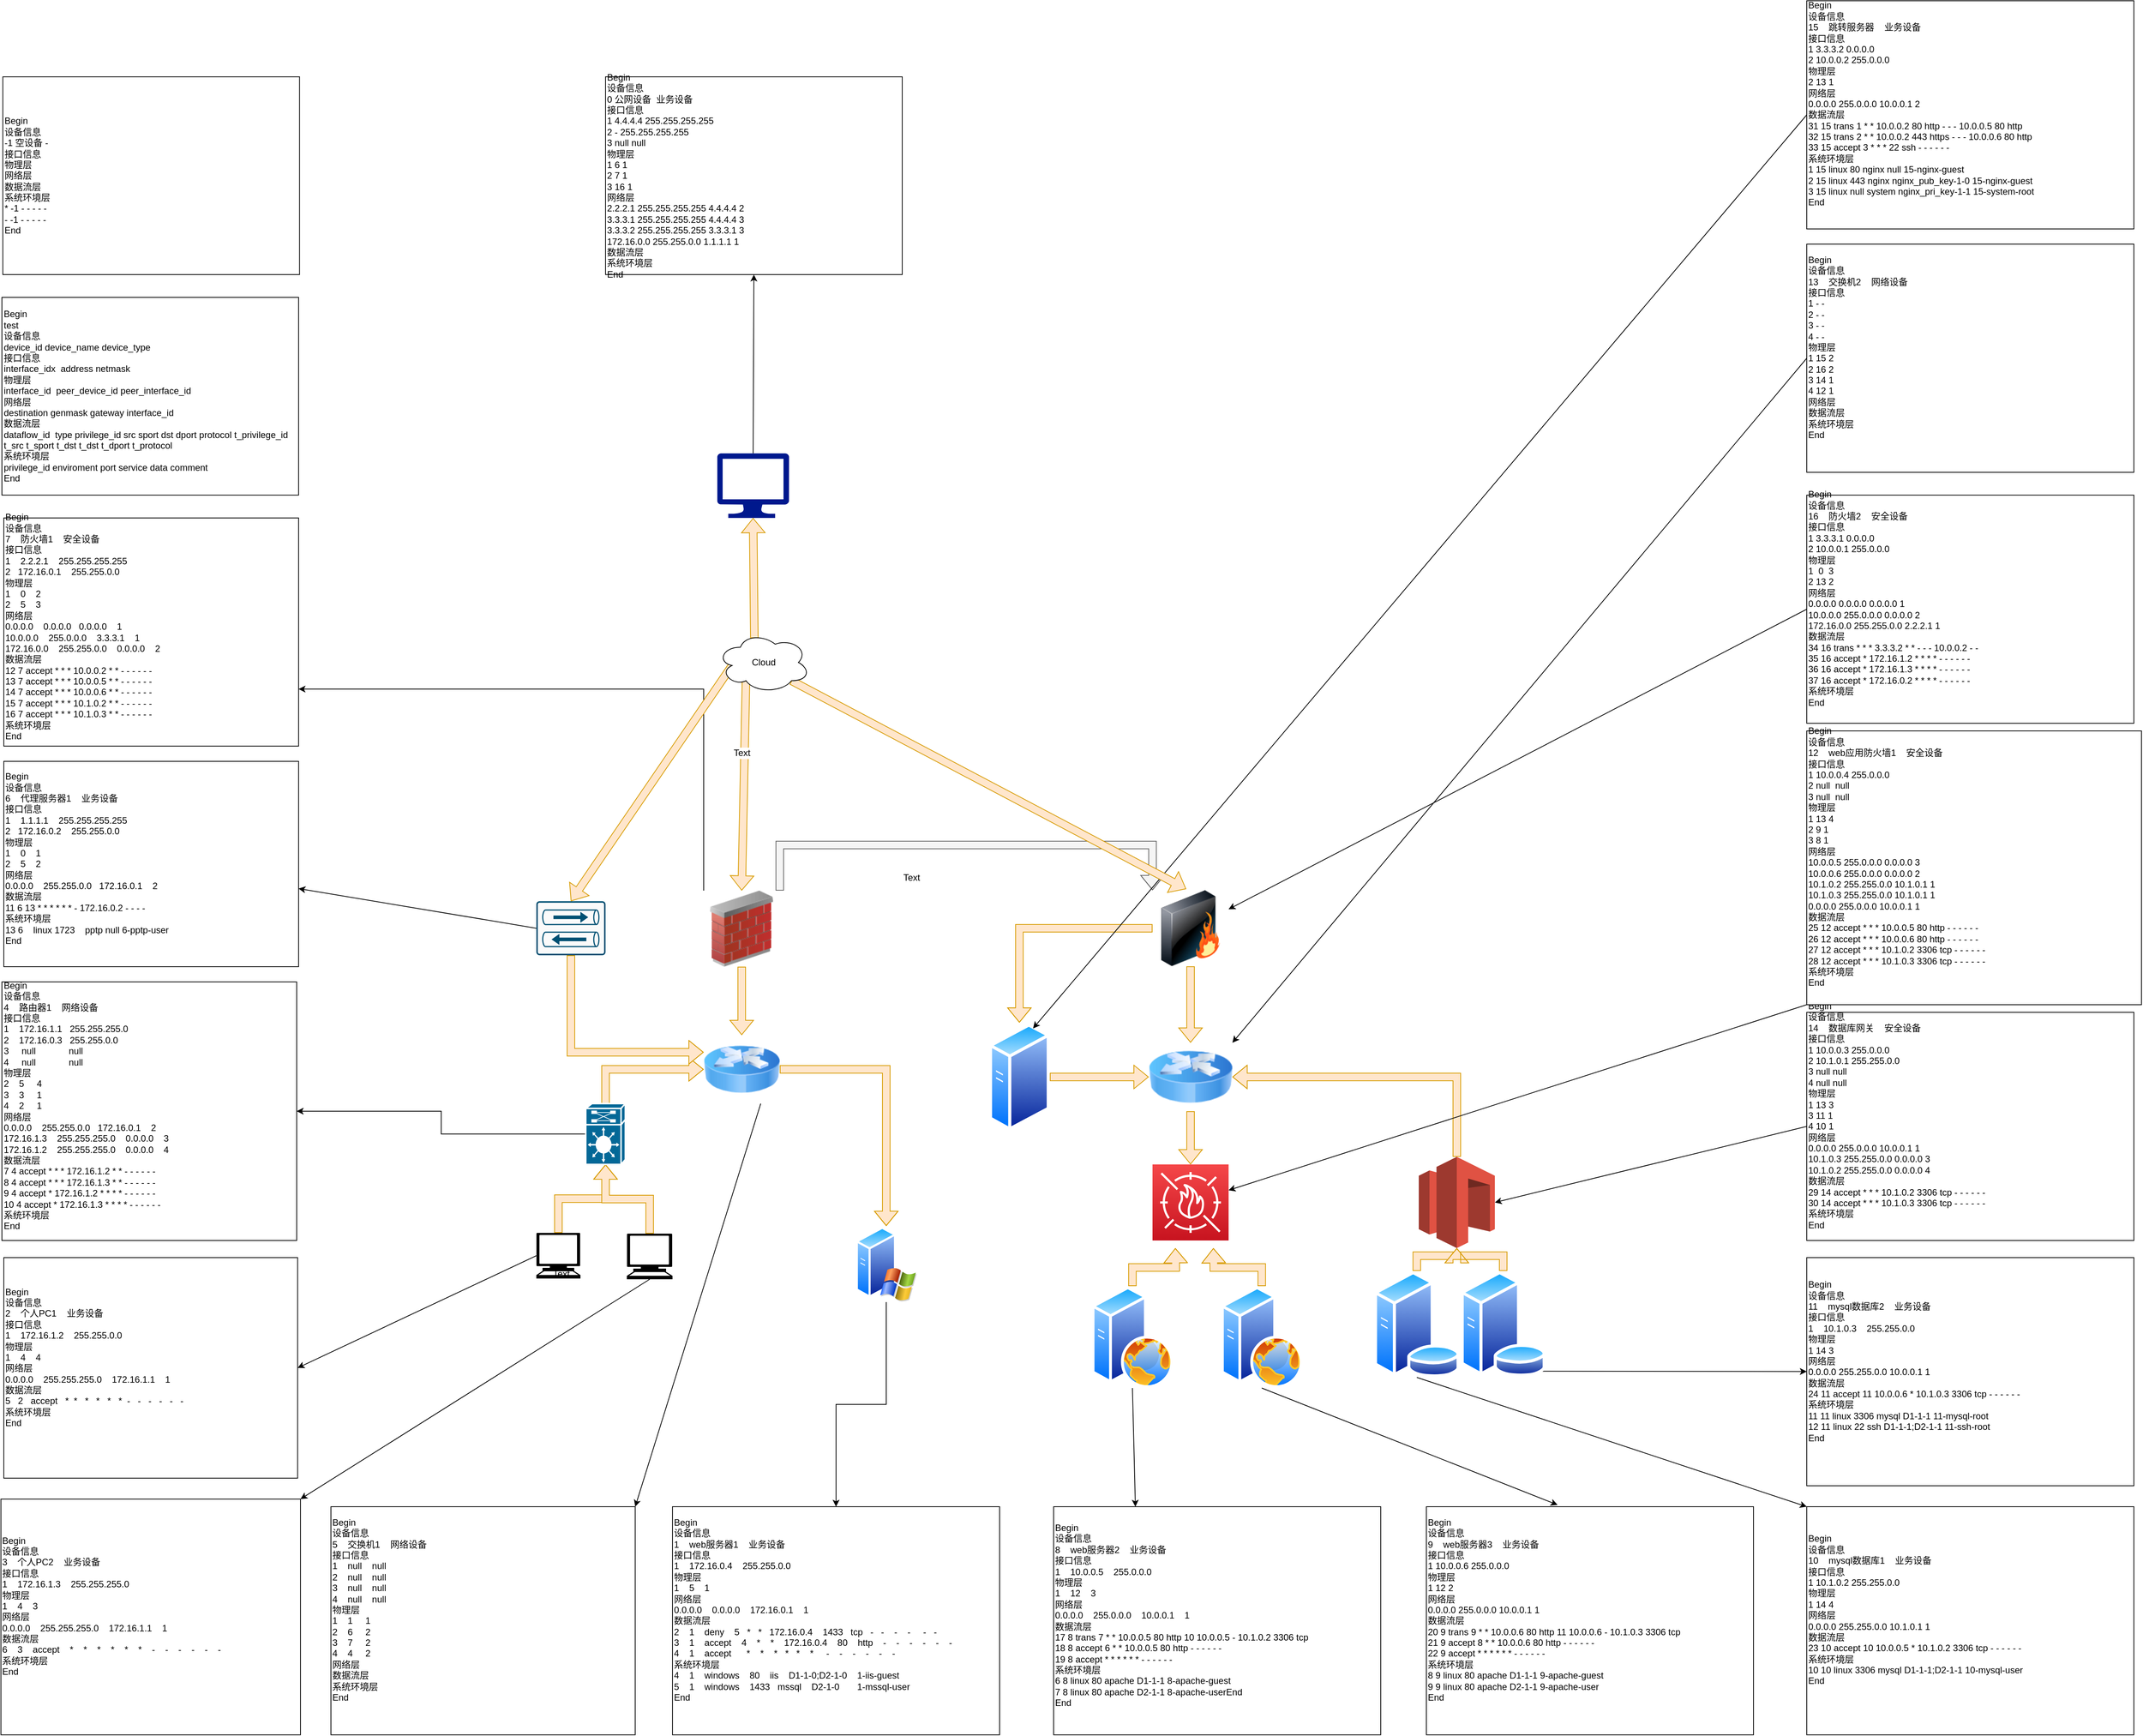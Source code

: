 <mxfile version="12.8.5" type="github"><diagram name="Page-1" id="c37626ed-c26b-45fb-9056-f9ebc6bb27b6"><mxGraphModel dx="2522" dy="2461" grid="1" gridSize="10" guides="1" tooltips="1" connect="1" arrows="1" fold="1" page="1" pageScale="1" pageWidth="1100" pageHeight="850" background="#ffffff" math="0" shadow="0"><root><mxCell id="0"/><mxCell id="1" parent="0"/><mxCell id="4-qLCOtkqEr_o6hCCh2I-9" value="" style="edgeStyle=orthogonalEdgeStyle;rounded=0;orthogonalLoop=1;jettySize=auto;exitX=0.5;exitY=0;exitDx=0;exitDy=0;exitPerimeter=0;entryX=0.5;entryY=1;entryDx=0;entryDy=0;entryPerimeter=0;shape=flexArrow;fillColor=#ffe6cc;strokeColor=#d79b00;" parent="1" source="4-qLCOtkqEr_o6hCCh2I-5" target="4-qLCOtkqEr_o6hCCh2I-8" edge="1"><mxGeometry relative="1" as="geometry"/></mxCell><mxCell id="51rmROmcCMUCpZIe7mxZ-14" style="rounded=0;orthogonalLoop=1;jettySize=auto;html=1;exitX=0;exitY=0.5;exitDx=0;exitDy=0;exitPerimeter=0;entryX=1;entryY=0.5;entryDx=0;entryDy=0;" parent="1" source="4-qLCOtkqEr_o6hCCh2I-5" target="51rmROmcCMUCpZIe7mxZ-3" edge="1"><mxGeometry relative="1" as="geometry"/></mxCell><mxCell id="4-qLCOtkqEr_o6hCCh2I-5" value="" style="shape=mxgraph.signs.tech.computer;fillColor=#000000;strokeColor=none;verticalLabelPosition=bottom;verticalAlign=top;align=center;" parent="1" vertex="1"><mxGeometry x="30" y="640" width="58" height="60" as="geometry"/></mxCell><mxCell id="4-qLCOtkqEr_o6hCCh2I-14" value="" style="edgeStyle=orthogonalEdgeStyle;rounded=0;orthogonalLoop=1;jettySize=auto;exitX=0.5;exitY=0;exitDx=0;exitDy=0;exitPerimeter=0;entryX=0.5;entryY=1;entryDx=0;entryDy=0;entryPerimeter=0;shape=flexArrow;fillColor=#ffe6cc;strokeColor=#d79b00;" parent="1" source="4-qLCOtkqEr_o6hCCh2I-6" target="4-qLCOtkqEr_o6hCCh2I-8" edge="1"><mxGeometry relative="1" as="geometry"/></mxCell><mxCell id="KKFYF9U_w1G9f9zQwHQa-1" style="rounded=0;orthogonalLoop=1;jettySize=auto;html=1;exitX=0.5;exitY=1;exitDx=0;exitDy=0;exitPerimeter=0;entryX=1;entryY=0;entryDx=0;entryDy=0;" parent="1" source="4-qLCOtkqEr_o6hCCh2I-6" target="51rmROmcCMUCpZIe7mxZ-5" edge="1"><mxGeometry relative="1" as="geometry"/></mxCell><mxCell id="4-qLCOtkqEr_o6hCCh2I-6" value="" style="shape=mxgraph.signs.tech.computer;fillColor=#000000;strokeColor=none;verticalLabelPosition=bottom;verticalAlign=top;align=center;" parent="1" vertex="1"><mxGeometry x="149" y="641" width="60" height="60" as="geometry"/></mxCell><mxCell id="4-qLCOtkqEr_o6hCCh2I-7" value="Text" style="text;align=center;verticalAlign=middle;resizable=0;points=[];autosize=1;" parent="1" vertex="1"><mxGeometry x="43" y="683" width="40" height="20" as="geometry"/></mxCell><mxCell id="4-qLCOtkqEr_o6hCCh2I-16" value="" style="edgeStyle=orthogonalEdgeStyle;rounded=0;orthogonalLoop=1;jettySize=auto;exitX=0.5;exitY=0;exitDx=0;exitDy=0;exitPerimeter=0;entryX=0;entryY=0.5;entryDx=0;entryDy=0;shape=flexArrow;fillColor=#ffe6cc;strokeColor=#d79b00;" parent="1" source="4-qLCOtkqEr_o6hCCh2I-8" target="4-qLCOtkqEr_o6hCCh2I-11" edge="1"><mxGeometry relative="1" as="geometry"/></mxCell><mxCell id="51rmROmcCMUCpZIe7mxZ-13" style="edgeStyle=orthogonalEdgeStyle;rounded=0;orthogonalLoop=1;jettySize=auto;html=1;exitX=0;exitY=0.5;exitDx=0;exitDy=0;exitPerimeter=0;entryX=1;entryY=0.5;entryDx=0;entryDy=0;" parent="1" source="4-qLCOtkqEr_o6hCCh2I-8" target="51rmROmcCMUCpZIe7mxZ-12" edge="1"><mxGeometry relative="1" as="geometry"/></mxCell><mxCell id="4-qLCOtkqEr_o6hCCh2I-8" value="" style="shape=mxgraph.cisco.misc.route_switch_processor;dashed=0;fillColor=#036897;strokeColor=#ffffff;strokeWidth=2;verticalLabelPosition=bottom;verticalAlign=top" parent="1" vertex="1"><mxGeometry x="95" y="470" width="52" height="80" as="geometry"/></mxCell><mxCell id="KKFYF9U_w1G9f9zQwHQa-6" style="rounded=0;orthogonalLoop=1;jettySize=auto;html=1;exitX=0.75;exitY=1;exitDx=0;exitDy=0;entryX=1;entryY=0;entryDx=0;entryDy=0;" parent="1" source="4-qLCOtkqEr_o6hCCh2I-11" target="KKFYF9U_w1G9f9zQwHQa-3" edge="1"><mxGeometry relative="1" as="geometry"/></mxCell><mxCell id="KKFYF9U_w1G9f9zQwHQa-11" style="rounded=0;orthogonalLoop=1;jettySize=auto;html=1;exitX=1;exitY=0.5;exitDx=0;exitDy=0;entryX=0.5;entryY=0;entryDx=0;entryDy=0;shape=flexArrow;edgeStyle=orthogonalEdgeStyle;fillColor=#ffe6cc;strokeColor=#d79b00;" parent="1" source="4-qLCOtkqEr_o6hCCh2I-11" target="KKFYF9U_w1G9f9zQwHQa-10" edge="1"><mxGeometry relative="1" as="geometry"/></mxCell><mxCell id="4-qLCOtkqEr_o6hCCh2I-11" value="" style="image;labelBackgroundColor=#ffffff;image=img/lib/clip_art/networking/Router_Icon_128x128.png" parent="1" vertex="1"><mxGeometry x="250" y="380" width="100" height="90" as="geometry"/></mxCell><mxCell id="4-qLCOtkqEr_o6hCCh2I-22" value="" style="edgeStyle=orthogonalEdgeStyle;rounded=0;orthogonalLoop=1;jettySize=auto;exitX=0.5;exitY=1;exitDx=0;exitDy=0;shape=flexArrow;fillColor=#ffe6cc;strokeColor=#d79b00;" parent="1" source="4-qLCOtkqEr_o6hCCh2I-18" target="4-qLCOtkqEr_o6hCCh2I-11" edge="1"><mxGeometry relative="1" as="geometry"/></mxCell><mxCell id="51rmROmcCMUCpZIe7mxZ-18" style="edgeStyle=orthogonalEdgeStyle;rounded=0;orthogonalLoop=1;jettySize=auto;html=1;exitX=0;exitY=0;exitDx=0;exitDy=0;entryX=1;entryY=0.75;entryDx=0;entryDy=0;" parent="1" source="4-qLCOtkqEr_o6hCCh2I-18" target="NntSgs49kErhVVxogWqE-68" edge="1"><mxGeometry relative="1" as="geometry"/></mxCell><mxCell id="KKFYF9U_w1G9f9zQwHQa-31" style="edgeStyle=orthogonalEdgeStyle;rounded=0;orthogonalLoop=1;jettySize=auto;html=1;exitX=1;exitY=0;exitDx=0;exitDy=0;entryX=0;entryY=0;entryDx=0;entryDy=0;shape=flexArrow;fillColor=#f5f5f5;strokeColor=#666666;" parent="1" source="4-qLCOtkqEr_o6hCCh2I-18" target="KKFYF9U_w1G9f9zQwHQa-7" edge="1"><mxGeometry relative="1" as="geometry"><Array as="points"><mxPoint x="350" y="130"/><mxPoint x="840" y="130"/></Array></mxGeometry></mxCell><mxCell id="4-qLCOtkqEr_o6hCCh2I-18" value="" style="image;labelBackgroundColor=#ffffff;image=img/lib/clip_art/networking/Firewall_02_128x128.png;verticalAlign=bottom;horizontal=1;align=left;textDirection=ltr;labelPosition=right;verticalLabelPosition=top;" parent="1" vertex="1"><mxGeometry x="250" y="190" width="100" height="100" as="geometry"/></mxCell><mxCell id="4-qLCOtkqEr_o6hCCh2I-21" value="" style="edgeStyle=orthogonalEdgeStyle;rounded=0;orthogonalLoop=1;jettySize=auto;exitX=0.5;exitY=1;exitDx=0;exitDy=0;exitPerimeter=0;entryX=0;entryY=0.25;entryDx=0;entryDy=0;shape=flexArrow;fillColor=#ffe6cc;strokeColor=#d79b00;" parent="1" source="4-qLCOtkqEr_o6hCCh2I-19" target="4-qLCOtkqEr_o6hCCh2I-11" edge="1"><mxGeometry relative="1" as="geometry"/></mxCell><mxCell id="51rmROmcCMUCpZIe7mxZ-2" style="rounded=0;orthogonalLoop=1;jettySize=auto;html=1;exitX=0;exitY=0.5;exitDx=0;exitDy=0;exitPerimeter=0;" parent="1" source="4-qLCOtkqEr_o6hCCh2I-19" target="51rmROmcCMUCpZIe7mxZ-1" edge="1"><mxGeometry relative="1" as="geometry"/></mxCell><mxCell id="4-qLCOtkqEr_o6hCCh2I-19" value="" style="points=[[0.015,0.015,0],[0.985,0.015,0],[0.985,0.985,0],[0.015,0.985,0],[0.25,0,0],[0.5,0,0],[0.75,0,0],[1,0.25,0],[1,0.5,0],[1,0.75,0],[0.75,1,0],[0.5,1,0],[0.25,1,0],[0,0.75,0],[0,0.5,0],[0,0.25,0]];verticalLabelPosition=bottom;verticalAlign=top;aspect=fixed;align=center;pointerEvents=1;shape=mxgraph.cisco19.rect;prIcon=vpn_concentrator;fillColor=#FAFAFA;strokeColor=#005073;" parent="1" vertex="1"><mxGeometry x="30" y="203.9" width="91" height="71.09" as="geometry"/></mxCell><mxCell id="KKFYF9U_w1G9f9zQwHQa-20" style="edgeStyle=orthogonalEdgeStyle;rounded=0;orthogonalLoop=1;jettySize=auto;html=1;exitX=0.5;exitY=1;exitDx=0;exitDy=0;shape=flexArrow;fillColor=#ffe6cc;strokeColor=#d79b00;" parent="1" source="4-qLCOtkqEr_o6hCCh2I-12" target="KKFYF9U_w1G9f9zQwHQa-19" edge="1"><mxGeometry relative="1" as="geometry"/></mxCell><mxCell id="4-qLCOtkqEr_o6hCCh2I-12" value="" style="image;labelBackgroundColor=#ffffff;image=img/lib/clip_art/networking/Router_Icon_128x128.png" parent="1" vertex="1"><mxGeometry x="835" y="390" width="110" height="90" as="geometry"/></mxCell><mxCell id="NntSgs49kErhVVxogWqE-67" value="Begin&#10;设备信息&#10;-1 空设备 -&#10;接口信息&#10;物理层&#10;网络层&#10;数据流层&#10;系统环境层&#10;* -1 - - - - -&#10;- -1 - - - - - &#10;End" style="whiteSpace=wrap;shadow=0;align=left;" parent="1" vertex="1"><mxGeometry x="-671.25" y="-880" width="390" height="260" as="geometry"/></mxCell><mxCell id="NntSgs49kErhVVxogWqE-68" value="Begin&#10;设备信息&#10;7    防火墙1    安全设备    &#10;接口信息&#10;1    2.2.2.1    255.255.255.255&#10;2   172.16.0.1    255.255.0.0&#10;物理层&#10;1    0    2&#10;2    5    3&#10;网络层&#10;0.0.0.0    0.0.0.0   0.0.0.0    1&#10;10.0.0.0    255.0.0.0    3.3.3.1    1&#10;172.16.0.0    255.255.0.0    0.0.0.0    2&#10;数据流层&#10;12&#9;7&#9;accept&#9;*&#9;*&#9;*&#9;10.0.0.2&#9;*&#9;*&#9;-&#9;-&#9;-&#9;-&#9;-&#9;-&#10;13&#9;7&#9;accept&#9;*&#9;*&#9;*&#9;10.0.0.5&#9;*&#9;*&#9;-&#9;-&#9;-&#9;-&#9;-&#9;-&#10;14&#9;7&#9;accept&#9;*&#9;*&#9;*&#9;10.0.0.6&#9;*&#9;*&#9;-&#9;-&#9;-&#9;-&#9;-&#9;-&#10;15&#9;7&#9;accept&#9;*&#9;*&#9;*&#9;10.1.0.2&#9;*&#9;*&#9;-&#9;-&#9;-&#9;-&#9;-&#9;-&#10;16&#9;7&#9;accept&#9;*&#9;*&#9;*&#9;10.1.0.3&#9;*&#9;*&#9;-&#9;-&#9;-&#9;-&#9;-&#9;-&#10;系统环境层&#10;End&#10;" style="whiteSpace=wrap;shadow=0;align=left;" parent="1" vertex="1"><mxGeometry x="-670" y="-300" width="387.5" height="300" as="geometry"/></mxCell><mxCell id="NntSgs49kErhVVxogWqE-74" value="Begin&#10;设备信息&#10;1    web服务器1    业务设备    &#10;接口信息&#10;1    172.16.0.4    255.255.0.0&#10;物理层&#10;1    5    1&#10;网络层&#10;0.0.0.0    0.0.0.0    172.16.0.1    1&#10;数据流层&#10;2    1    deny    5   *   *   172.16.0.4    1433   tcp   -   -    -    -     -   -&#10;3    1    accept    4    *    *    172.16.0.4    80    http    -    -    -    -    -    -&#10;4    1    accept      *    *    *   *   *    *     -    -    -    -    -    -    &#10;系统环境层&#10;4    1    windows    80    iis    D1-1-0;D2-1-0    1-iis-guest&#10;5    1    windows    1433   mssql    D2-1-0       1-mssql-user&#10;End&#10;&#10;" style="whiteSpace=wrap;shadow=0;align=left;" parent="1" vertex="1"><mxGeometry x="209" y="1000" width="430" height="300" as="geometry"/></mxCell><mxCell id="51rmROmcCMUCpZIe7mxZ-1" value="Begin&#10;设备信息&#10;6    代理服务器1    业务设备    &#10;接口信息&#10;1    1.1.1.1    255.255.255.255&#10;2   172.16.0.2    255.255.0.0&#10;物理层&#10;1    0    1&#10;2    5    2&#10;网络层&#10;0.0.0.0    255.255.0.0   172.16.0.1    2&#10;数据流层&#10;11&#9;6&#9;13&#9;*&#9;*&#9;*&#9;*&#9;*&#9;*&#9;-&#9;172.16.0.2&#9;-&#9;-&#9;- -&#10;系统环境层&#10;13&#9;6    linux&#9;1723    pptp&#9;null&#9;6-pptp-user&#10;End&#10;" style="whiteSpace=wrap;shadow=0;align=left;" parent="1" vertex="1"><mxGeometry x="-670" y="20" width="387.5" height="270" as="geometry"/></mxCell><mxCell id="51rmROmcCMUCpZIe7mxZ-3" value="Begin&#10;设备信息&#10;2    个人PC1    业务设备    &#10;接口信息&#10;1    172.16.1.2    255.255.0.0&#10;物理层&#10;1    4    4&#10;网络层&#10;0.0.0.0    255.255.255.0    172.16.1.1    1&#10;数据流层 &#10;5   2   accept   *  *   *   *   *   *  -   -   -   -   -   - &#10;系统环境层&#10;End&#10;&#10;" style="whiteSpace=wrap;shadow=0;align=left;" parent="1" vertex="1"><mxGeometry x="-670" y="672.5" width="386.25" height="290" as="geometry"/></mxCell><mxCell id="51rmROmcCMUCpZIe7mxZ-5" value="Begin&#10;设备信息&#10;3    个人PC2    业务设备    &#10;接口信息&#10;1    172.16.1.3    255.255.255.0&#10;物理层&#10;1    4    3&#10;网络层&#10;0.0.0.0    255.255.255.0    172.16.1.1    1&#10;数据流层&#10;6    3    accept    *    *    *    *    *    *    -    -    -    -    -    -&#10;系统环境层&#10;End&#10;&#10;" style="whiteSpace=wrap;shadow=0;align=left;" parent="1" vertex="1"><mxGeometry x="-673.75" y="990" width="393.75" height="310" as="geometry"/></mxCell><mxCell id="51rmROmcCMUCpZIe7mxZ-12" value="Begin&#10;设备信息&#10;4    路由器1    网络设备    &#10;接口信息&#10;1    172.16.1.1   255.255.255.0&#10;2    172.16.0.3   255.255.0.0&#10;3     null             null&#10;4     null             null&#10;物理层&#10;2    5     4&#10;3    3     1&#10;4    2     1&#10;网络层&#10;0.0.0.0    255.255.0.0   172.16.0.1    2&#10;172.16.1.3    255.255.255.0    0.0.0.0    3&#10;172.16.1.2    255.255.255.0    0.0.0.0    4&#10;数据流层&#10;7&#9;4&#9;accept&#9;*&#9;*&#9;*&#9;172.16.1.2&#9;*&#9;*&#9;-&#9;-&#9;-&#9;-&#9;-&#9;-&#10;8&#9;4&#9;accept&#9;*&#9;*&#9;*&#9;172.16.1.3&#9;*&#9;*&#9;-&#9;-&#9;-&#9;-&#9;-&#9;-&#10;9&#9;4&#9;accept&#9;*&#9;172.16.1.2&#9;*&#9;*&#9;*&#9;*&#9;-&#9;-&#9;-&#9;-&#9;-&#9;-&#10;10&#9;4&#9;accept&#9;*&#9;172.16.1.3&#9;*&#9;*&#9;*&#9;*&#9;-&#9;-&#9;-&#9;-&#9;-&#9;-&#10;系统环境层&#10;End&#10;" style="whiteSpace=wrap;shadow=0;align=left;" parent="1" vertex="1"><mxGeometry x="-672.5" y="310" width="387.5" height="340" as="geometry"/></mxCell><mxCell id="KKFYF9U_w1G9f9zQwHQa-3" value="Begin&#10;设备信息&#10;5    交换机1    网络设备    &#10;接口信息&#10;1    null    null&#10;2    null    null&#10;3    null    null&#10;4    null    null&#10;物理层&#10;1    1     1&#10;2    6     2&#10;3    7     2&#10;4    4     2&#10;网络层&#10;数据流层   &#10;系统环境层&#10;End&#10;&#10;" style="whiteSpace=wrap;shadow=0;align=left;" parent="1" vertex="1"><mxGeometry x="-240" y="1000" width="400" height="300" as="geometry"/></mxCell><mxCell id="KKFYF9U_w1G9f9zQwHQa-15" style="edgeStyle=orthogonalEdgeStyle;rounded=0;orthogonalLoop=1;jettySize=auto;html=1;entryX=0.5;entryY=0;entryDx=0;entryDy=0;shape=flexArrow;fillColor=#ffe6cc;strokeColor=#d79b00;" parent="1" source="KKFYF9U_w1G9f9zQwHQa-7" target="KKFYF9U_w1G9f9zQwHQa-14" edge="1"><mxGeometry relative="1" as="geometry"/></mxCell><mxCell id="KKFYF9U_w1G9f9zQwHQa-16" style="edgeStyle=orthogonalEdgeStyle;rounded=0;orthogonalLoop=1;jettySize=auto;html=1;exitX=0.5;exitY=1;exitDx=0;exitDy=0;entryX=0.5;entryY=0;entryDx=0;entryDy=0;shape=flexArrow;fillColor=#ffe6cc;strokeColor=#d79b00;" parent="1" source="KKFYF9U_w1G9f9zQwHQa-7" target="4-qLCOtkqEr_o6hCCh2I-12" edge="1"><mxGeometry relative="1" as="geometry"/></mxCell><mxCell id="KKFYF9U_w1G9f9zQwHQa-7" value="" style="image;html=1;labelBackgroundColor=#ffffff;image=img/lib/clip_art/networking/Firewall_128x128.png" parent="1" vertex="1"><mxGeometry x="840" y="189.45" width="100" height="100" as="geometry"/></mxCell><mxCell id="KKFYF9U_w1G9f9zQwHQa-24" style="edgeStyle=orthogonalEdgeStyle;rounded=0;orthogonalLoop=1;jettySize=auto;html=1;exitX=0.5;exitY=0;exitDx=0;exitDy=0;shape=flexArrow;fillColor=#ffe6cc;strokeColor=#d79b00;" parent="1" source="KKFYF9U_w1G9f9zQwHQa-8" edge="1"><mxGeometry relative="1" as="geometry"><mxPoint x="870" y="660" as="targetPoint"/></mxGeometry></mxCell><mxCell id="KKFYF9U_w1G9f9zQwHQa-37" style="edgeStyle=none;rounded=0;orthogonalLoop=1;jettySize=auto;html=1;exitX=0.5;exitY=1;exitDx=0;exitDy=0;entryX=0.25;entryY=0;entryDx=0;entryDy=0;" parent="1" source="KKFYF9U_w1G9f9zQwHQa-8" target="KKFYF9U_w1G9f9zQwHQa-34" edge="1"><mxGeometry relative="1" as="geometry"/></mxCell><mxCell id="KKFYF9U_w1G9f9zQwHQa-8" value="" style="aspect=fixed;perimeter=ellipsePerimeter;html=1;align=center;shadow=0;dashed=0;spacingTop=3;image;image=img/lib/active_directory/web_server.svg;" parent="1" vertex="1"><mxGeometry x="760" y="710" width="107.2" height="134" as="geometry"/></mxCell><mxCell id="KKFYF9U_w1G9f9zQwHQa-27" style="edgeStyle=orthogonalEdgeStyle;rounded=0;orthogonalLoop=1;jettySize=auto;html=1;exitX=0.5;exitY=0;exitDx=0;exitDy=0;entryX=0.5;entryY=1;entryDx=0;entryDy=0;entryPerimeter=0;shape=flexArrow;fillColor=#ffe6cc;strokeColor=#d79b00;" parent="1" source="KKFYF9U_w1G9f9zQwHQa-9" target="KKFYF9U_w1G9f9zQwHQa-26" edge="1"><mxGeometry relative="1" as="geometry"/></mxCell><mxCell id="KKFYF9U_w1G9f9zQwHQa-46" style="edgeStyle=none;rounded=0;orthogonalLoop=1;jettySize=auto;html=1;exitX=0.5;exitY=1;exitDx=0;exitDy=0;entryX=0;entryY=0;entryDx=0;entryDy=0;" parent="1" source="KKFYF9U_w1G9f9zQwHQa-9" target="KKFYF9U_w1G9f9zQwHQa-40" edge="1"><mxGeometry relative="1" as="geometry"/></mxCell><mxCell id="KKFYF9U_w1G9f9zQwHQa-9" value="" style="aspect=fixed;perimeter=ellipsePerimeter;html=1;align=center;shadow=0;dashed=0;spacingTop=3;image;image=img/lib/active_directory/database_server.svg;" parent="1" vertex="1"><mxGeometry x="1130" y="690" width="114.8" height="140" as="geometry"/></mxCell><mxCell id="KKFYF9U_w1G9f9zQwHQa-12" style="edgeStyle=orthogonalEdgeStyle;rounded=0;orthogonalLoop=1;jettySize=auto;html=1;exitX=0.5;exitY=1;exitDx=0;exitDy=0;entryX=0.5;entryY=0;entryDx=0;entryDy=0;" parent="1" source="KKFYF9U_w1G9f9zQwHQa-10" target="NntSgs49kErhVVxogWqE-74" edge="1"><mxGeometry relative="1" as="geometry"/></mxCell><mxCell id="KKFYF9U_w1G9f9zQwHQa-10" value="" style="aspect=fixed;perimeter=ellipsePerimeter;html=1;align=center;shadow=0;dashed=0;spacingTop=3;image;image=img/lib/active_directory/windows_server_2.svg;" parent="1" vertex="1"><mxGeometry x="450" y="631" width="80" height="100" as="geometry"/></mxCell><mxCell id="KKFYF9U_w1G9f9zQwHQa-17" style="edgeStyle=orthogonalEdgeStyle;rounded=0;orthogonalLoop=1;jettySize=auto;html=1;exitX=1;exitY=0.5;exitDx=0;exitDy=0;entryX=0;entryY=0.5;entryDx=0;entryDy=0;shape=flexArrow;fillColor=#ffe6cc;strokeColor=#d79b00;" parent="1" source="KKFYF9U_w1G9f9zQwHQa-14" target="4-qLCOtkqEr_o6hCCh2I-12" edge="1"><mxGeometry relative="1" as="geometry"/></mxCell><mxCell id="KKFYF9U_w1G9f9zQwHQa-14" value="" style="aspect=fixed;perimeter=ellipsePerimeter;html=1;align=center;shadow=0;dashed=0;spacingTop=3;image;image=img/lib/active_directory/generic_server.svg;" parent="1" vertex="1"><mxGeometry x="625" y="363.57" width="80" height="142.86" as="geometry"/></mxCell><mxCell id="KKFYF9U_w1G9f9zQwHQa-23" style="edgeStyle=orthogonalEdgeStyle;rounded=0;orthogonalLoop=1;jettySize=auto;html=1;exitX=0.5;exitY=0;exitDx=0;exitDy=0;shape=flexArrow;fillColor=#ffe6cc;strokeColor=#d79b00;" parent="1" source="KKFYF9U_w1G9f9zQwHQa-18" edge="1"><mxGeometry relative="1" as="geometry"><mxPoint x="920" y="660" as="targetPoint"/></mxGeometry></mxCell><mxCell id="KKFYF9U_w1G9f9zQwHQa-45" style="edgeStyle=none;rounded=0;orthogonalLoop=1;jettySize=auto;html=1;exitX=0.5;exitY=1;exitDx=0;exitDy=0;entryX=0.401;entryY=-0.008;entryDx=0;entryDy=0;entryPerimeter=0;" parent="1" source="KKFYF9U_w1G9f9zQwHQa-18" target="KKFYF9U_w1G9f9zQwHQa-39" edge="1"><mxGeometry relative="1" as="geometry"/></mxCell><mxCell id="KKFYF9U_w1G9f9zQwHQa-18" value="" style="aspect=fixed;perimeter=ellipsePerimeter;html=1;align=center;shadow=0;dashed=0;spacingTop=3;image;image=img/lib/active_directory/web_server.svg;" parent="1" vertex="1"><mxGeometry x="930" y="710" width="107.2" height="134" as="geometry"/></mxCell><mxCell id="KKFYF9U_w1G9f9zQwHQa-19" value="" style="outlineConnect=0;fontColor=#232F3E;gradientColor=#F54749;gradientDirection=north;fillColor=#C7131F;strokeColor=#ffffff;dashed=0;verticalLabelPosition=bottom;verticalAlign=top;align=center;html=1;fontSize=12;fontStyle=0;aspect=fixed;shape=mxgraph.aws4.resourceIcon;resIcon=mxgraph.aws4.waf;" parent="1" vertex="1"><mxGeometry x="840" y="550" width="100" height="100" as="geometry"/></mxCell><mxCell id="KKFYF9U_w1G9f9zQwHQa-28" style="edgeStyle=orthogonalEdgeStyle;rounded=0;orthogonalLoop=1;jettySize=auto;html=1;exitX=0.5;exitY=0;exitDx=0;exitDy=0;shape=flexArrow;fillColor=#ffe6cc;strokeColor=#d79b00;" parent="1" source="KKFYF9U_w1G9f9zQwHQa-25" target="KKFYF9U_w1G9f9zQwHQa-26" edge="1"><mxGeometry relative="1" as="geometry"/></mxCell><mxCell id="KKFYF9U_w1G9f9zQwHQa-47" style="edgeStyle=none;rounded=0;orthogonalLoop=1;jettySize=auto;html=1;exitX=0.75;exitY=1;exitDx=0;exitDy=0;" parent="1" source="KKFYF9U_w1G9f9zQwHQa-25" target="KKFYF9U_w1G9f9zQwHQa-41" edge="1"><mxGeometry relative="1" as="geometry"/></mxCell><mxCell id="KKFYF9U_w1G9f9zQwHQa-25" value="" style="aspect=fixed;perimeter=ellipsePerimeter;html=1;align=center;shadow=0;dashed=0;spacingTop=3;image;image=img/lib/active_directory/database_server.svg;" parent="1" vertex="1"><mxGeometry x="1243.98" y="690" width="113.98" height="139" as="geometry"/></mxCell><mxCell id="KKFYF9U_w1G9f9zQwHQa-29" style="edgeStyle=orthogonalEdgeStyle;rounded=0;orthogonalLoop=1;jettySize=auto;html=1;exitX=0.5;exitY=0;exitDx=0;exitDy=0;exitPerimeter=0;entryX=1;entryY=0.5;entryDx=0;entryDy=0;shape=flexArrow;fillColor=#ffe6cc;strokeColor=#d79b00;" parent="1" source="KKFYF9U_w1G9f9zQwHQa-26" target="4-qLCOtkqEr_o6hCCh2I-12" edge="1"><mxGeometry relative="1" as="geometry"/></mxCell><mxCell id="KKFYF9U_w1G9f9zQwHQa-26" value="" style="outlineConnect=0;dashed=0;verticalLabelPosition=bottom;verticalAlign=top;align=center;html=1;shape=mxgraph.aws3.storage_gateway;fillColor=#E05243;gradientColor=none;" parent="1" vertex="1"><mxGeometry x="1190" y="540" width="100" height="120" as="geometry"/></mxCell><mxCell id="KKFYF9U_w1G9f9zQwHQa-33" value="Text" style="text;html=1;align=center;verticalAlign=middle;resizable=0;points=[];autosize=1;" parent="1" vertex="1"><mxGeometry x="503" y="163" width="40" height="20" as="geometry"/></mxCell><mxCell id="KKFYF9U_w1G9f9zQwHQa-34" value="Begin&#10;设备信息&#10;8    web服务器2    业务设备    &#10;接口信息&#10;1    10.0.0.5    255.0.0.0&#10;物理层&#10;1    12    3&#10;网络层&#10;0.0.0.0    255.0.0.0    10.0.0.1    1&#10;数据流层&#10;17&#9;8&#9;trans&#9;7&#9;*&#9;*&#9;10.0.0.5&#9;80&#9;http&#9;10&#9;10.0.0.5&#9;-&#9;10.1.0.2&#9;3306&#9;tcp&#10;18&#9;8&#9;accept&#9;6&#9;*&#9;*&#9;10.0.0.5&#9;80&#9;http&#9;-&#9;-&#9;-&#9;-&#9;-&#9;-&#10;19&#9;8&#9;accept&#9;*&#9;*&#9;*&#9;*&#9;*&#9;*&#9;-&#9;-&#9;-&#9;-&#9;-&#9;-    &#10;系统环境层&#10;6&#9;8&#9;linux&#9;80&#9;apache&#9;D1-1-1&#9;8-apache-guest&#10;7&#9;8&#9;linux&#9;80&#9;apache&#9;D2-1-1&#9;8-apache-userEnd&#10;End&#10;" style="whiteSpace=wrap;shadow=0;align=left;" parent="1" vertex="1"><mxGeometry x="710" y="1000" width="430" height="300" as="geometry"/></mxCell><mxCell id="KKFYF9U_w1G9f9zQwHQa-39" value="Begin&#10;设备信息&#10;9    web服务器3    业务设备    &#10;接口信息&#10;1&#9;10.0.0.6&#9;255.0.0.0&#10;物理层&#10;1&#9;12 2&#10;网络层&#10;0.0.0.0 255.0.0.0&#9;10.0.0.1&#9;1&#10;数据流层&#10;20&#9;9&#9;trans&#9;9&#9;*&#9;*&#9;10.0.0.6&#9;80&#9;http&#9;11&#9;10.0.0.6&#9;-&#9;10.1.0.3&#9;3306&#9;tcp&#10;21&#9;9&#9;accept&#9;8&#9;*&#9;*&#9;10.0.0.6&#9;80&#9;http&#9;-&#9;-&#9;-&#9;-&#9;-&#9;-&#10;22&#9;9&#9;accept&#9;*&#9;*&#9;*&#9;*&#9;*&#9;*&#9;-&#9;-&#9;-&#9;-&#9;-&#9;-&#10;系统环境层&#10;8&#9;9&#9;linux&#9;80&#9;apache&#9;D1-1-1&#9;9-apache-guest&#10;9&#9;9&#9;linux&#9;80&#9;apache&#9;D2-1-1&#9;9-apache-user&#10;End&#10;&#10;" style="whiteSpace=wrap;shadow=0;align=left;" parent="1" vertex="1"><mxGeometry x="1200" y="1000" width="430" height="300" as="geometry"/></mxCell><mxCell id="KKFYF9U_w1G9f9zQwHQa-40" value="Begin&#10;设备信息&#10;10    mysql数据库1    业务设备    &#10;接口信息&#10;1&#9;10.1.0.2&#9;255.255.0.0&#10;物理层&#10;1&#9;14 4&#10;网络层&#10;0.0.0.0 255.255.0.0&#9;10.1.0.1&#9;1&#10;数据流层&#10;23 10&#9;accept&#9;10&#9;10.0.0.5&#9;*&#9;10.1.0.2&#9;3306&#9;tcp&#9;-&#9;-&#9;-&#9;-&#9;-&#9;-&#10;系统环境层&#10;10&#9;10&#9;linux&#9;3306&#9;mysql&#9;D1-1-1;D2-1-1&#9;10-mysql-user&#10;End&#10;&#10;" style="whiteSpace=wrap;shadow=0;align=left;" parent="1" vertex="1"><mxGeometry x="1700" y="1000" width="430" height="300" as="geometry"/></mxCell><mxCell id="KKFYF9U_w1G9f9zQwHQa-41" value="Begin&#10;设备信息&#10;11    mysql数据库2    业务设备    &#10;接口信息&#10;1    10.1.0.3    255.255.0.0&#10;物理层&#10;1&#9;14 3&#10;网络层&#10;0.0.0.0 255.255.0.0&#9;10.0.0.1&#9;1&#10;数据流层&#10;24 11&#9;accept&#9;11&#9;10.0.0.6&#9;*&#9;10.1.0.3&#9;3306&#9;tcp&#9;-&#9;-&#9;-&#9;-&#9;-&#9;-&#10;系统环境层&#10;11&#9;11&#9;linux&#9;3306&#9;mysql&#9;D1-1-1&#9;11-mysql-root&#10;12&#9;11&#9;linux&#9;22&#9;ssh&#9;D1-1-1;D2-1-1&#9;11-ssh-root&#10;End&#10;&#10;" style="whiteSpace=wrap;shadow=0;align=left;" parent="1" vertex="1"><mxGeometry x="1700" y="672.5" width="430" height="300" as="geometry"/></mxCell><mxCell id="KKFYF9U_w1G9f9zQwHQa-49" style="edgeStyle=none;rounded=0;orthogonalLoop=1;jettySize=auto;html=1;exitX=0;exitY=0.5;exitDx=0;exitDy=0;entryX=1;entryY=0.5;entryDx=0;entryDy=0;entryPerimeter=0;" parent="1" source="KKFYF9U_w1G9f9zQwHQa-42" target="KKFYF9U_w1G9f9zQwHQa-26" edge="1"><mxGeometry relative="1" as="geometry"/></mxCell><mxCell id="KKFYF9U_w1G9f9zQwHQa-42" value="Begin&#10;设备信息&#10;14    数据库网关    安全设备    &#10;接口信息&#10;1&#9;10.0.0.3&#9;255.0.0.0&#10;2&#9;10.1.0.1&#9;255.255.0.0&#10;3&#9;null null&#10;4 null null&#10;物理层&#10;1&#9;13&#9;3&#10;3&#9;11 1&#10;4&#9;10 1&#10;网络层&#10;0.0.0.0&#9;255.0.0.0&#9;10.0.0.1&#9;1&#10;10.1.0.3&#9;255.255.0.0&#9;0.0.0.0&#9;3&#10;10.1.0.2&#9;255.255.0.0&#9;0.0.0.0&#9;4&#10;数据流层&#10;29&#9;14&#9;accept&#9;*&#9;*&#9;*&#9;10.1.0.2&#9;3306&#9;tcp&#9;-&#9;-&#9;-&#9;-&#9;-&#9;-&#10;30&#9;14&#9;accept&#9;*&#9;*&#9;*&#9;10.1.0.3&#9;3306&#9;tcp&#9;-&#9;-&#9;-&#9;-&#9;-&#9;-&#10;系统环境层&#10;End&#10;&#10;" style="whiteSpace=wrap;shadow=0;align=left;" parent="1" vertex="1"><mxGeometry x="1700" y="350" width="430" height="300" as="geometry"/></mxCell><mxCell id="KKFYF9U_w1G9f9zQwHQa-50" style="edgeStyle=none;rounded=0;orthogonalLoop=1;jettySize=auto;html=1;exitX=0;exitY=1;exitDx=0;exitDy=0;" parent="1" source="KKFYF9U_w1G9f9zQwHQa-43" target="KKFYF9U_w1G9f9zQwHQa-19" edge="1"><mxGeometry relative="1" as="geometry"/></mxCell><mxCell id="KKFYF9U_w1G9f9zQwHQa-43" value="Begin&#10;设备信息&#10;12    web应用防火墙1    安全设备    &#10;接口信息&#10;1&#9;10.0.0.4&#9;255.0.0.0&#10;2&#9;null  null&#9;&#10;3&#9;null  null&#9;&#10;物理层&#10;1&#9;13&#9;4&#10;2 9 1&#10;3 8 1&#10;网络层&#10;10.0.0.5&#9;255.0.0.0&#9;0.0.0.0&#9;3&#10;10.0.0.6&#9;255.0.0.0&#9;0.0.0.0&#9;2&#10;10.1.0.2&#9;255.255.0.0&#9;10.1.0.1&#9;1&#10;10.1.0.3&#9;255.255.0.0&#9;10.1.0.1&#9;1&#10;0.0.0.0&#9;255.0.0.0&#9;10.0.0.1&#9;1&#10;数据流层&#10;25&#9;12&#9;accept&#9;*&#9;*&#9;*&#9;10.0.0.5&#9;80&#9;http&#9;-&#9;-&#9;-&#9;-&#9;-&#9;-&#10;26&#9;12&#9;accept&#9;*&#9;*&#9;*&#9;10.0.0.6&#9;80&#9;http&#9;-&#9;-&#9;-&#9;-&#9;-&#9;-&#10;27&#9;12&#9;accept&#9;*&#9;*&#9;*&#9;10.1.0.2&#9;3306&#9;tcp&#9;-&#9;-&#9;-&#9;-&#9;-&#9;-&#10;28&#9;12&#9;accept&#9;*&#9;*&#9;*&#9;10.1.0.3&#9;3306&#9;tcp&#9;-&#9;-&#9;-&#9;-&#9;-&#9;-&#10;系统环境层&#10;End&#10;&#10;" style="whiteSpace=wrap;shadow=0;align=left;" parent="1" vertex="1"><mxGeometry x="1700" y="-20" width="440" height="360" as="geometry"/></mxCell><mxCell id="KKFYF9U_w1G9f9zQwHQa-52" style="edgeStyle=none;rounded=0;orthogonalLoop=1;jettySize=auto;html=1;exitX=0;exitY=0.5;exitDx=0;exitDy=0;entryX=1;entryY=0.25;entryDx=0;entryDy=0;" parent="1" source="KKFYF9U_w1G9f9zQwHQa-51" target="KKFYF9U_w1G9f9zQwHQa-7" edge="1"><mxGeometry relative="1" as="geometry"/></mxCell><mxCell id="KKFYF9U_w1G9f9zQwHQa-51" value="Begin&#10;设备信息&#10;16    防火墙2    安全设备    &#10;接口信息&#10;1&#9;3.3.3.1&#9;0.0.0.0&#10;2&#9;10.0.0.1&#9;255.0.0.0&#10;物理层&#10;1  0  3&#10;2&#9;13&#9;2&#10;网络层&#10;0.0.0.0&#9;0.0.0.0 0.0.0.0 1&#10;10.0.0.0&#9;255.0.0.0&#9;0.0.0.0&#9;2&#10;172.16.0.0&#9;255.255.0.0&#9;2.2.2.1&#9;1&#10;数据流层&#10;34&#9;16&#9;trans&#9;*&#9;*&#9;*&#9;3.3.3.2&#9;*&#9;*&#9;-&#9;-&#9;-&#9;10.0.0.2&#9;-&#9;-&#10;35&#9;16&#9;accept&#9;*&#9;172.16.1.2&#9;*&#9;*&#9;*&#9;*&#9;-&#9;-&#9;-&#9;-&#9;-&#9;-&#10;36&#9;16&#9;accept&#9;*&#9;172.16.1.3&#9;*&#9;*&#9;*&#9;*&#9;-&#9;-&#9;-&#9;-&#9;-&#9;-&#10;37&#9;16&#9;accept&#9;*&#9;172.16.0.2&#9;*&#9;*&#9;*&#9;*&#9;-&#9;-&#9;-&#9;-&#9;-&#9;-&#10;系统环境层&#10;End&#10;&#10;" style="whiteSpace=wrap;shadow=0;align=left;" parent="1" vertex="1"><mxGeometry x="1700" y="-330" width="430" height="300" as="geometry"/></mxCell><mxCell id="KKFYF9U_w1G9f9zQwHQa-54" style="edgeStyle=none;rounded=0;orthogonalLoop=1;jettySize=auto;html=1;exitX=0;exitY=0.5;exitDx=0;exitDy=0;entryX=0.75;entryY=0;entryDx=0;entryDy=0;" parent="1" source="KKFYF9U_w1G9f9zQwHQa-53" target="KKFYF9U_w1G9f9zQwHQa-14" edge="1"><mxGeometry relative="1" as="geometry"/></mxCell><mxCell id="KKFYF9U_w1G9f9zQwHQa-53" value="Begin&#10;设备信息&#10;15    跳转服务器    业务设备    &#10;接口信息&#10;1&#9;3.3.3.2&#9;0.0.0.0&#10;2&#9;10.0.0.2&#9;255.0.0.0&#10;物理层&#10;2&#9;13&#9;1&#10;网络层&#10;0.0.0.0 255.0.0.0&#9;10.0.0.1&#9;2&#10;数据流层&#10;31&#9;15&#9;trans&#9;1&#9;*&#9;*&#9;10.0.0.2&#9;80&#9;http&#9;-&#9;-&#9;-&#9;10.0.0.5&#9;80&#9;http&#10;32&#9;15&#9;trans&#9;2&#9;*&#9;*&#9;10.0.0.2&#9;443&#9;https&#9;-&#9;-&#9;-&#9;10.0.0.6&#9;80&#9;http&#10;33&#9;15&#9;accept&#9;3&#9;*&#9;*&#9;*&#9;22&#9;ssh&#9;-&#9;-&#9;-&#9;-&#9;-&#9;-&#10;系统环境层&#10;1&#9;15&#9;linux&#9;80&#9;nginx null 15-nginx-guest&#10;2&#9;15&#9;linux&#9;443&#9;nginx&#9;nginx_pub_key-1-0&#9;15-nginx-guest&#10;3&#9;15&#9;linux null system&#9;nginx_pri_key-1-1&#9;15-system-root&#10;End&#10;&#10;" style="whiteSpace=wrap;shadow=0;align=left;" parent="1" vertex="1"><mxGeometry x="1700" y="-980" width="430" height="300" as="geometry"/></mxCell><mxCell id="W99wcHmDV5Mo29XV2MzO-1" value="Begin&#10;test&#10;设备信息&#10;device_id device_name device_type &#10;接口信息&#10;interface_idx  address netmask&#10;物理层&#10;interface_id  peer_device_id peer_interface_id&#10;网络层&#10;destination genmask gateway interface_id &#10;数据流层&#10;dataflow_id  type privilege_id src sport dst dport protocol t_privilege_id t_src t_sport t_dst t_dst t_dport t_protocol&#10;系统环境层&#10;privilege_id enviroment port service data comment&#10;End" style="whiteSpace=wrap;shadow=0;align=left;" parent="1" vertex="1"><mxGeometry x="-672.5" y="-590" width="390" height="260" as="geometry"/></mxCell><mxCell id="W99wcHmDV5Mo29XV2MzO-2" value="Begin&#10;设备信息&#10;0 公网设备  业务设备&#10;接口信息&#10;1 4.4.4.4 255.255.255.255&#10;2 - 255.255.255.255&#10;3 null null&#10;物理层&#10;1 6 1&#10;2 7 1&#10;3 16 1&#10;网络层&#10;2.2.2.1 255.255.255.255 4.4.4.4 2&#10;3.3.3.1 255.255.255.255 4.4.4.4 3&#10;3.3.3.2 255.255.255.255 3.3.3.1 3&#10;172.16.0.0 255.255.0.0 1.1.1.1 1&#10;数据流层 &#10;系统环境层&#10;End" style="whiteSpace=wrap;shadow=0;align=left;" parent="1" vertex="1"><mxGeometry x="121.0" y="-880" width="390" height="260" as="geometry"/></mxCell><mxCell id="CaR86Z1UwxDTghtgBYMC-2" style="rounded=0;orthogonalLoop=1;jettySize=auto;html=1;exitX=0;exitY=0.5;exitDx=0;exitDy=0;entryX=1;entryY=0;entryDx=0;entryDy=0;" parent="1" source="CaR86Z1UwxDTghtgBYMC-1" target="4-qLCOtkqEr_o6hCCh2I-12" edge="1"><mxGeometry relative="1" as="geometry"/></mxCell><mxCell id="CaR86Z1UwxDTghtgBYMC-1" value="Begin&#10;设备信息&#10;13    交换机2    网络设备    &#10;接口信息&#10;1 - -&#10;2 - -&#10;3 - -&#10;4 - -&#10;物理层&#10;1 15 2&#10;2 16 2 &#10;3 14 1&#10;4 12 1&#10;网络层&#10;数据流层&#10;系统环境层&#10;End&#10;&#10;" style="whiteSpace=wrap;shadow=0;align=left;" parent="1" vertex="1"><mxGeometry x="1700" y="-660" width="430" height="300" as="geometry"/></mxCell><mxCell id="CaR86Z1UwxDTghtgBYMC-9" style="rounded=0;orthogonalLoop=1;jettySize=auto;html=1;exitX=0.5;exitY=0;exitDx=0;exitDy=0;exitPerimeter=0;entryX=0.5;entryY=1;entryDx=0;entryDy=0;" parent="1" source="CaR86Z1UwxDTghtgBYMC-3" target="W99wcHmDV5Mo29XV2MzO-2" edge="1"><mxGeometry relative="1" as="geometry"/></mxCell><mxCell id="CaR86Z1UwxDTghtgBYMC-3" value="" style="aspect=fixed;pointerEvents=1;shadow=0;dashed=0;html=1;strokeColor=none;labelPosition=center;verticalLabelPosition=bottom;verticalAlign=top;align=center;fillColor=#00188D;shape=mxgraph.azure.computer" parent="1" vertex="1"><mxGeometry x="267.78" y="-385" width="94.44" height="85" as="geometry"/></mxCell><mxCell id="CaR86Z1UwxDTghtgBYMC-5" style="edgeStyle=none;rounded=0;orthogonalLoop=1;jettySize=auto;html=1;exitX=0.4;exitY=0.1;exitDx=0;exitDy=0;exitPerimeter=0;entryX=0.5;entryY=1;entryDx=0;entryDy=0;entryPerimeter=0;shape=flexArrow;fillColor=#ffe6cc;strokeColor=#d79b00;" parent="1" source="CaR86Z1UwxDTghtgBYMC-4" target="CaR86Z1UwxDTghtgBYMC-3" edge="1"><mxGeometry relative="1" as="geometry"/></mxCell><mxCell id="CaR86Z1UwxDTghtgBYMC-6" style="edgeStyle=none;rounded=0;orthogonalLoop=1;jettySize=auto;html=1;exitX=0.31;exitY=0.8;exitDx=0;exitDy=0;exitPerimeter=0;entryX=0.5;entryY=0;entryDx=0;entryDy=0;shape=flexArrow;fillColor=#ffe6cc;strokeColor=#d79b00;" parent="1" source="CaR86Z1UwxDTghtgBYMC-4" target="4-qLCOtkqEr_o6hCCh2I-18" edge="1"><mxGeometry relative="1" as="geometry"/></mxCell><mxCell id="CaR86Z1UwxDTghtgBYMC-8" value="Text" style="text;html=1;align=center;verticalAlign=middle;resizable=0;points=[];labelBackgroundColor=#ffffff;" parent="CaR86Z1UwxDTghtgBYMC-6" vertex="1" connectable="0"><mxGeometry x="-0.318" y="-4" relative="1" as="geometry"><mxPoint y="1" as="offset"/></mxGeometry></mxCell><mxCell id="CaR86Z1UwxDTghtgBYMC-7" style="edgeStyle=none;rounded=0;orthogonalLoop=1;jettySize=auto;html=1;exitX=0.8;exitY=0.8;exitDx=0;exitDy=0;exitPerimeter=0;entryX=0.442;entryY=-0.016;entryDx=0;entryDy=0;entryPerimeter=0;shape=flexArrow;fillColor=#ffe6cc;strokeColor=#d79b00;" parent="1" source="CaR86Z1UwxDTghtgBYMC-4" target="KKFYF9U_w1G9f9zQwHQa-7" edge="1"><mxGeometry relative="1" as="geometry"/></mxCell><mxCell id="CaR86Z1UwxDTghtgBYMC-10" style="edgeStyle=none;rounded=0;orthogonalLoop=1;jettySize=auto;html=1;exitX=0.16;exitY=0.55;exitDx=0;exitDy=0;exitPerimeter=0;entryX=0.5;entryY=0;entryDx=0;entryDy=0;entryPerimeter=0;shape=flexArrow;fillColor=#ffe6cc;strokeColor=#d79b00;" parent="1" source="CaR86Z1UwxDTghtgBYMC-4" target="4-qLCOtkqEr_o6hCCh2I-19" edge="1"><mxGeometry relative="1" as="geometry"/></mxCell><mxCell id="CaR86Z1UwxDTghtgBYMC-4" value="Cloud" style="ellipse;shape=cloud;whiteSpace=wrap;html=1;align=center;" parent="1" vertex="1"><mxGeometry x="267.78" y="-150" width="122" height="80" as="geometry"/></mxCell></root></mxGraphModel></diagram></mxfile>